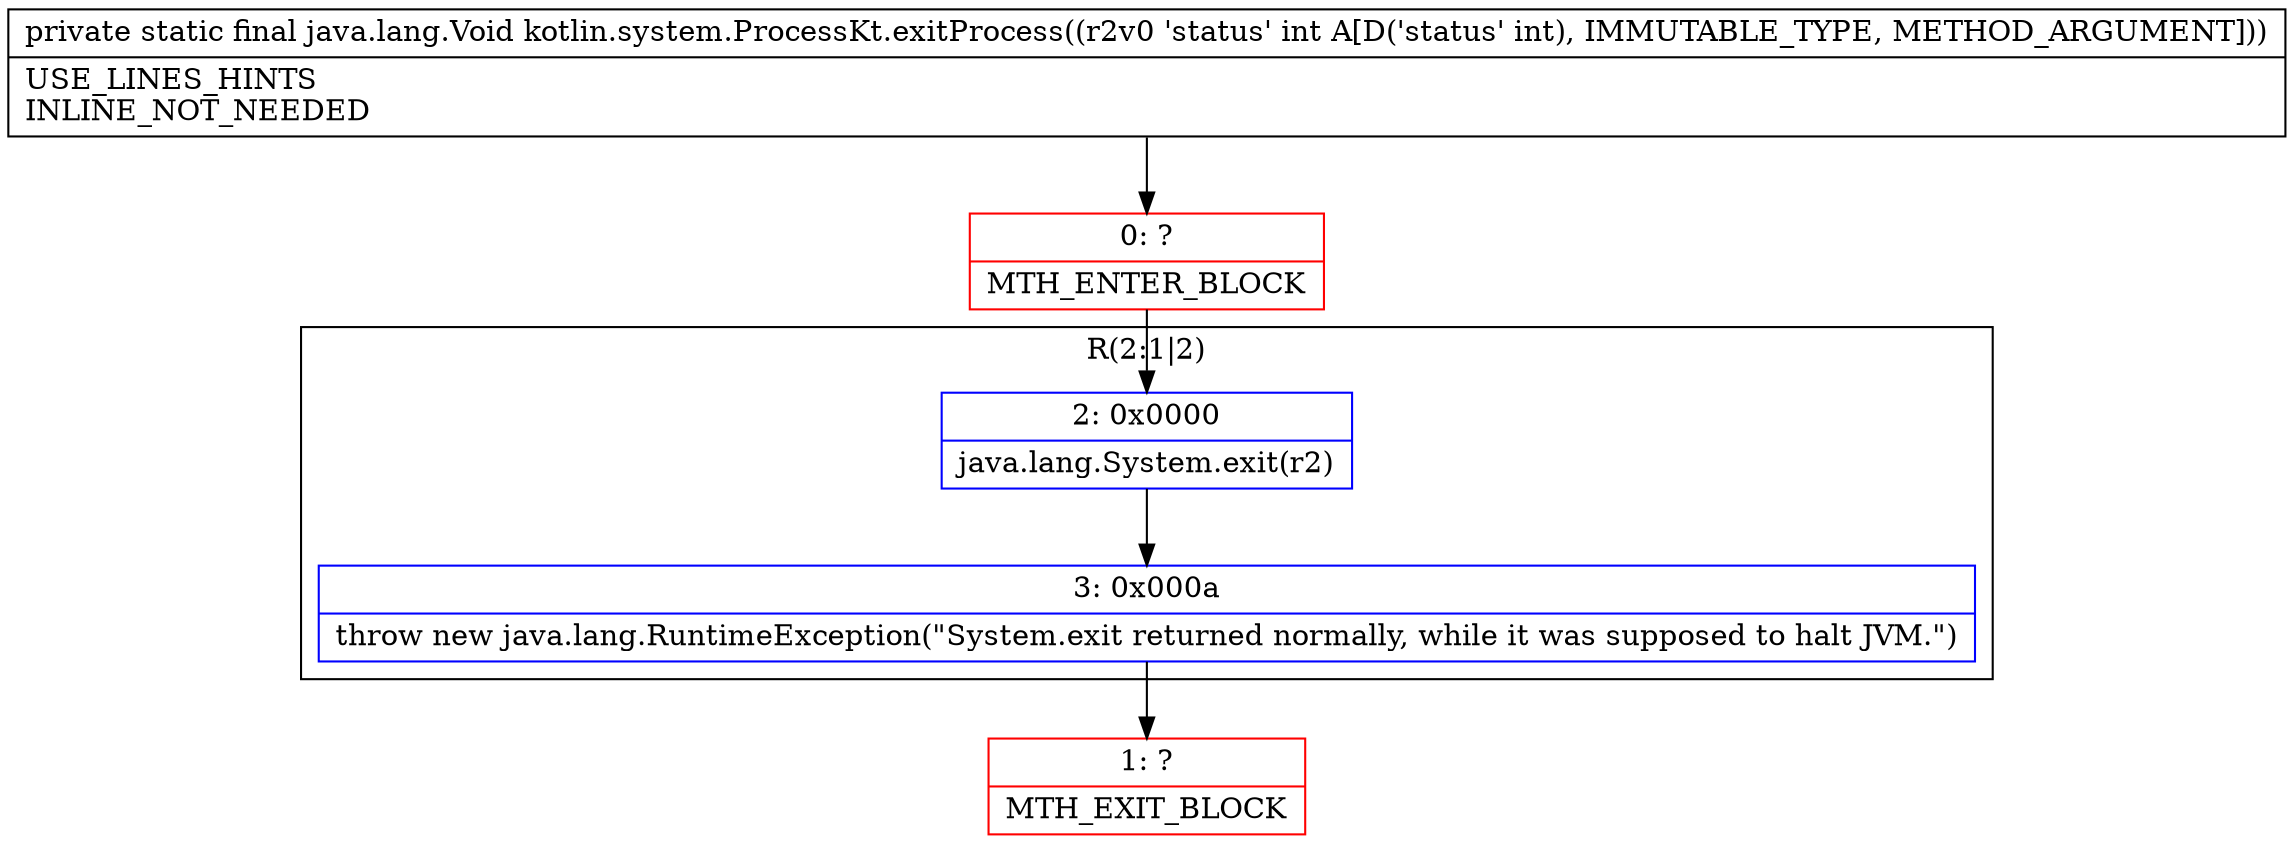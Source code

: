 digraph "CFG forkotlin.system.ProcessKt.exitProcess(I)Ljava\/lang\/Void;" {
subgraph cluster_Region_700224133 {
label = "R(2:1|2)";
node [shape=record,color=blue];
Node_2 [shape=record,label="{2\:\ 0x0000|java.lang.System.exit(r2)\l}"];
Node_3 [shape=record,label="{3\:\ 0x000a|throw new java.lang.RuntimeException(\"System.exit returned normally, while it was supposed to halt JVM.\")\l}"];
}
Node_0 [shape=record,color=red,label="{0\:\ ?|MTH_ENTER_BLOCK\l}"];
Node_1 [shape=record,color=red,label="{1\:\ ?|MTH_EXIT_BLOCK\l}"];
MethodNode[shape=record,label="{private static final java.lang.Void kotlin.system.ProcessKt.exitProcess((r2v0 'status' int A[D('status' int), IMMUTABLE_TYPE, METHOD_ARGUMENT]))  | USE_LINES_HINTS\lINLINE_NOT_NEEDED\l}"];
MethodNode -> Node_0;Node_2 -> Node_3;
Node_3 -> Node_1;
Node_0 -> Node_2;
}

